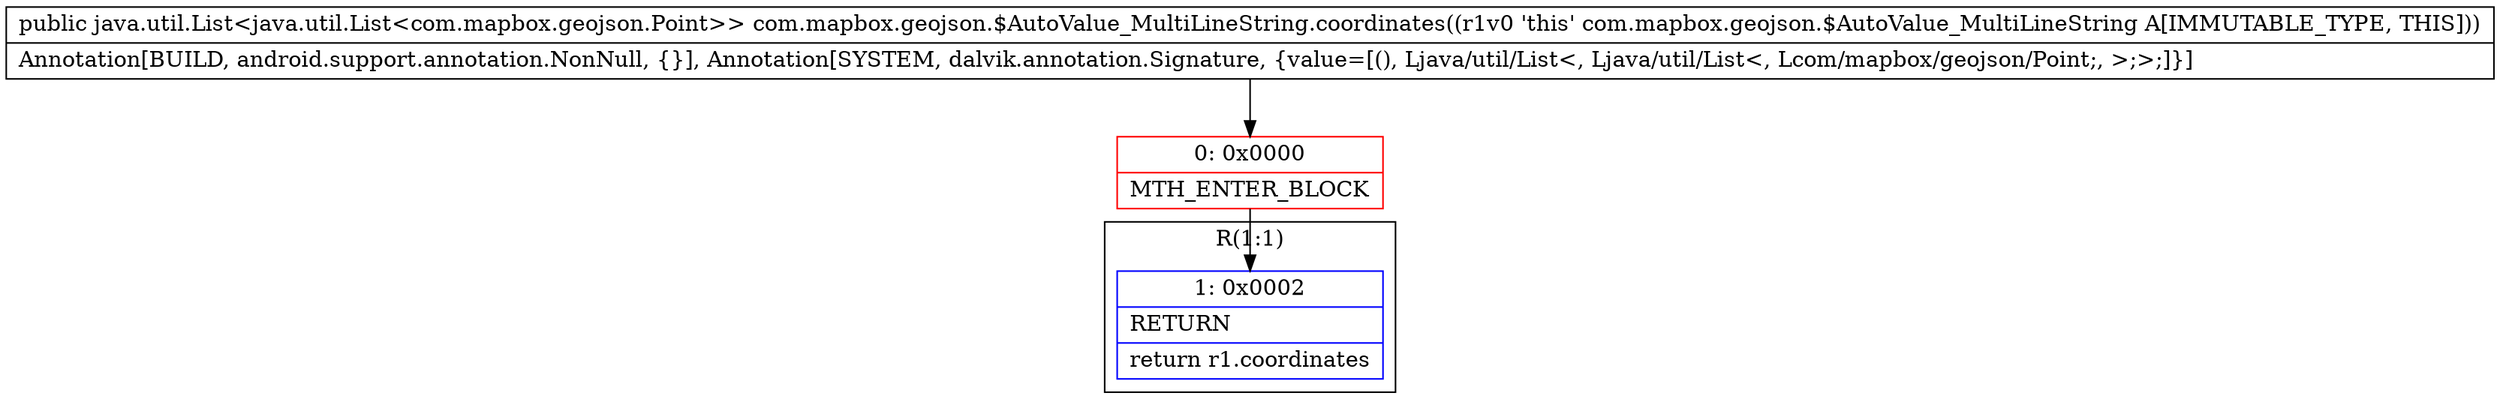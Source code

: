 digraph "CFG forcom.mapbox.geojson.$AutoValue_MultiLineString.coordinates()Ljava\/util\/List;" {
subgraph cluster_Region_1178101556 {
label = "R(1:1)";
node [shape=record,color=blue];
Node_1 [shape=record,label="{1\:\ 0x0002|RETURN\l|return r1.coordinates\l}"];
}
Node_0 [shape=record,color=red,label="{0\:\ 0x0000|MTH_ENTER_BLOCK\l}"];
MethodNode[shape=record,label="{public java.util.List\<java.util.List\<com.mapbox.geojson.Point\>\> com.mapbox.geojson.$AutoValue_MultiLineString.coordinates((r1v0 'this' com.mapbox.geojson.$AutoValue_MultiLineString A[IMMUTABLE_TYPE, THIS]))  | Annotation[BUILD, android.support.annotation.NonNull, \{\}], Annotation[SYSTEM, dalvik.annotation.Signature, \{value=[(), Ljava\/util\/List\<, Ljava\/util\/List\<, Lcom\/mapbox\/geojson\/Point;, \>;\>;]\}]\l}"];
MethodNode -> Node_0;
Node_0 -> Node_1;
}

